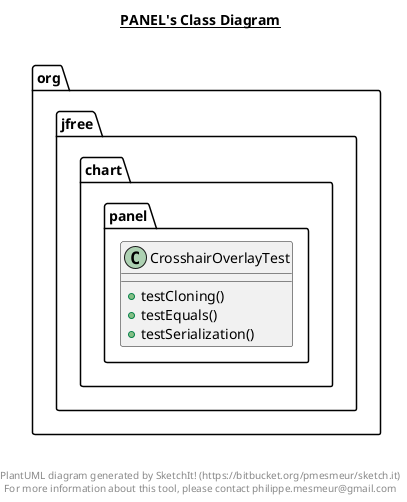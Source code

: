 @startuml

title __PANEL's Class Diagram__\n

  namespace org.jfree.chart {
    namespace panel {
      class org.jfree.chart.panel.CrosshairOverlayTest {
          + testCloning()
          + testEquals()
          + testSerialization()
      }
    }
  }
  



right footer


PlantUML diagram generated by SketchIt! (https://bitbucket.org/pmesmeur/sketch.it)
For more information about this tool, please contact philippe.mesmeur@gmail.com
endfooter

@enduml
